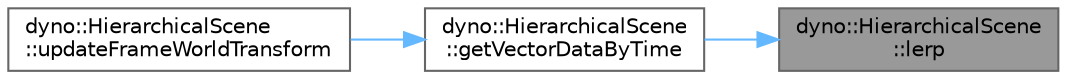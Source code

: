 digraph "dyno::HierarchicalScene::lerp"
{
 // LATEX_PDF_SIZE
  bgcolor="transparent";
  edge [fontname=Helvetica,fontsize=10,labelfontname=Helvetica,labelfontsize=10];
  node [fontname=Helvetica,fontsize=10,shape=box,height=0.2,width=0.4];
  rankdir="RL";
  Node1 [id="Node000001",label="dyno::HierarchicalScene\l::lerp",height=0.2,width=0.4,color="gray40", fillcolor="grey60", style="filled", fontcolor="black",tooltip=" "];
  Node1 -> Node2 [id="edge1_Node000001_Node000002",dir="back",color="steelblue1",style="solid",tooltip=" "];
  Node2 [id="Node000002",label="dyno::HierarchicalScene\l::getVectorDataByTime",height=0.2,width=0.4,color="grey40", fillcolor="white", style="filled",URL="$classdyno_1_1_hierarchical_scene.html#aa35dfd6ea80bd73b81a38f62b3c7965e",tooltip=" "];
  Node2 -> Node3 [id="edge2_Node000002_Node000003",dir="back",color="steelblue1",style="solid",tooltip=" "];
  Node3 [id="Node000003",label="dyno::HierarchicalScene\l::updateFrameWorldTransform",height=0.2,width=0.4,color="grey40", fillcolor="white", style="filled",URL="$classdyno_1_1_hierarchical_scene.html#a86413a3bd4d9391d68e38050cf64d3c8",tooltip=" "];
}
